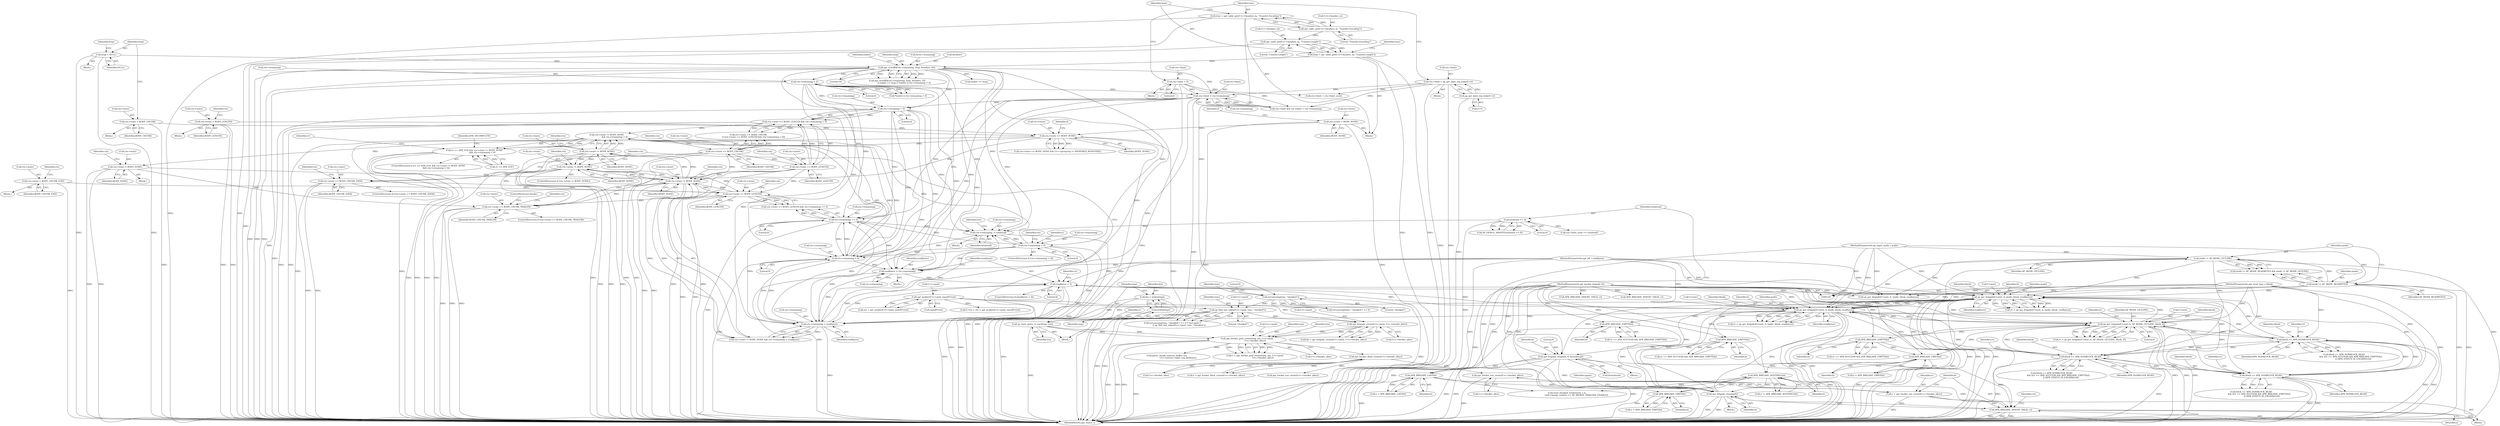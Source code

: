digraph "0_httpd_e427c41257957b57036d5a549b260b6185d1dd73@API" {
"1000736" [label="(Call,ctx->state != BODY_NONE\n                        && ctx->remaining > 0)"];
"1000737" [label="(Call,ctx->state != BODY_NONE)"];
"1000683" [label="(Call,ctx->state != BODY_NONE)"];
"1000817" [label="(Call,ctx->state == BODY_LENGTH)"];
"1000805" [label="(Call,ctx->state = BODY_CHUNK_END)"];
"1000799" [label="(Call,ctx->state == BODY_CHUNK_DATA)"];
"1000767" [label="(Call,ctx->state != BODY_NONE)"];
"1000384" [label="(Call,ctx->state == BODY_LENGTH)"];
"1000378" [label="(Call,ctx->state == BODY_CHUNK)"];
"1000344" [label="(Call,ctx->state == BODY_NONE)"];
"1000291" [label="(Call,ctx->state = BODY_LENGTH)"];
"1000262" [label="(Call,ctx->state = BODY_CHUNK)"];
"1000197" [label="(Call,ctx->state = BODY_NONE)"];
"1000660" [label="(Call,ctx->state == BODY_CHUNK_TRAILER)"];
"1000432" [label="(Call,ctx->state = BODY_NONE)"];
"1000383" [label="(Call,ctx->state == BODY_LENGTH && ctx->remaining > 0)"];
"1000389" [label="(Call,ctx->remaining > 0)"];
"1000332" [label="(Call,ctx->limit < ctx->remaining)"];
"1000220" [label="(Call,ctx->limit = 0)"];
"1000210" [label="(Call,ctx->limit = ap_get_limit_req_body(f->r))"];
"1000214" [label="(Call,ap_get_limit_req_body(f->r))"];
"1000314" [label="(Call,ctx->remaining < 0)"];
"1000298" [label="(Call,apr_strtoff(&ctx->remaining, lenp, &endstr, 10))"];
"1000284" [label="(Call,lenp = NULL)"];
"1000234" [label="(Call,lenp = apr_table_get(f->r->headers_in, \"Content-Length\"))"];
"1000236" [label="(Call,apr_table_get(f->r->headers_in, \"Content-Length\"))"];
"1000227" [label="(Call,apr_table_get(f->r->headers_in, \"Transfer-Encoding\"))"];
"1000779" [label="(Call,ctx->remaining > 0)"];
"1000773" [label="(Call,ctx->remaining -= totalread)"];
"1000763" [label="(Call,totalread >= 0)"];
"1000822" [label="(Call,ctx->remaining == 0)"];
"1000742" [label="(Call,ctx->remaining > 0)"];
"1000688" [label="(Call,ctx->remaining < readbytes)"];
"1000700" [label="(Call,readbytes > 0)"];
"1000694" [label="(Call,readbytes = ctx->remaining)"];
"1000131" [label="(MethodParameterIn,apr_off_t readbytes)"];
"1000706" [label="(Call,ap_get_brigade(f->next, b, mode, block, readbytes))"];
"1000870" [label="(Call,ap_get_brigade(f->next, b, mode, block, readbytes))"];
"1000560" [label="(Call,ap_get_brigade(f->next, b, AP_MODE_GETLINE, block, 0))"];
"1000541" [label="(Call,apr_brigade_cleanup(b))"];
"1000606" [label="(Call,APR_BRIGADE_SENTINEL(b))"];
"1000654" [label="(Call,APR_BRIGADE_FIRST(b))"];
"1000128" [label="(MethodParameterIn,apr_bucket_brigade *b)"];
"1000601" [label="(Call,APR_BRIGADE_FIRST(b))"];
"1000578" [label="(Call,APR_BRIGADE_EMPTY(b))"];
"1000757" [label="(Call,apr_brigade_length(b, 0, &totalread))"];
"1000724" [label="(Call,APR_BRIGADE_EMPTY(b))"];
"1000787" [label="(Call,APR_BRIGADE_LAST(b))"];
"1000836" [label="(Call,APR_BRIGADE_INSERT_TAIL(b, e))"];
"1000828" [label="(Call,e = apr_bucket_eos_create(f->c->bucket_alloc))"];
"1000830" [label="(Call,apr_bucket_eos_create(f->c->bucket_alloc))"];
"1000494" [label="(Call,apr_bucket_flush_create(f->c->bucket_alloc))"];
"1000476" [label="(Call,apr_bucket_pool_create(tmp, len, f->r->pool,\n                        f->c->bucket_alloc))"];
"1000471" [label="(Call,ap_xlate_proto_to_ascii(tmp, len))"];
"1000469" [label="(Call,strlen(tmp))"];
"1000467" [label="(Call,len = strlen(tmp))"];
"1000449" [label="(Call,apr_brigade_create(f->r->pool, f->c->bucket_alloc))"];
"1000253" [label="(Call,ap_find_last_token(f->r->pool, tenc, \"chunked\"))"];
"1000188" [label="(Call,apr_pcalloc(f->r->pool, sizeof(*ctx)))"];
"1000249" [label="(Call,strcasecmp(tenc, \"chunked\"))"];
"1000225" [label="(Call,tenc = apr_table_get(f->r->headers_in, \"Transfer-Encoding\"))"];
"1000888" [label="(Call,APR_BRIGADE_EMPTY(b))"];
"1000163" [label="(Call,mode != AP_MODE_GETLINE)"];
"1000160" [label="(Call,mode != AP_MODE_READBYTES)"];
"1000129" [label="(MethodParameterIn,ap_input_mode_t mode)"];
"1000880" [label="(Call,block == APR_NONBLOCK_READ)"];
"1000130" [label="(MethodParameterIn,apr_read_type_e block)"];
"1000570" [label="(Call,block == APR_NONBLOCK_READ)"];
"1000716" [label="(Call,block == APR_NONBLOCK_READ)"];
"1000732" [label="(Call,rv == APR_EOF && ctx->state != BODY_NONE\n                        && ctx->remaining > 0)"];
"1000572" [label="(Identifier,APR_NONBLOCK_READ)"];
"1000292" [label="(Call,ctx->state)"];
"1000182" [label="(Call,f->ctx = ctx = apr_pcalloc(f->r->pool, sizeof(*ctx)))"];
"1000242" [label="(Literal,\"Content-Length\")"];
"1000564" [label="(Identifier,b)"];
"1000385" [label="(Call,ctx->state)"];
"1000467" [label="(Call,len = strlen(tmp))"];
"1000711" [label="(Identifier,mode)"];
"1000717" [label="(Identifier,block)"];
"1000128" [label="(MethodParameterIn,apr_bucket_brigade *b)"];
"1000220" [label="(Call,ctx->limit = 0)"];
"1000315" [label="(Call,ctx->remaining)"];
"1000311" [label="(Call,*endstr || ctx->remaining < 0)"];
"1000741" [label="(Identifier,BODY_NONE)"];
"1000314" [label="(Call,ctx->remaining < 0)"];
"1000186" [label="(Call,ctx = apr_pcalloc(f->r->pool, sizeof(*ctx)))"];
"1000827" [label="(Block,)"];
"1000386" [label="(Identifier,ctx)"];
"1000877" [label="(Identifier,readbytes)"];
"1000301" [label="(Identifier,ctx)"];
"1000661" [label="(Call,ctx->state)"];
"1000652" [label="(Call,e = APR_BRIGADE_FIRST(b))"];
"1000696" [label="(Call,ctx->remaining)"];
"1000210" [label="(Call,ctx->limit = ap_get_limit_req_body(f->r))"];
"1000695" [label="(Identifier,readbytes)"];
"1000817" [label="(Call,ctx->state == BODY_LENGTH)"];
"1000688" [label="(Call,ctx->remaining < readbytes)"];
"1000219" [label="(Block,)"];
"1000468" [label="(Identifier,len)"];
"1000479" [label="(Call,f->r->pool)"];
"1000855" [label="(Call,ctx->limit < ctx->limit_used)"];
"1000494" [label="(Call,apr_bucket_flush_create(f->c->bucket_alloc))"];
"1000390" [label="(Call,ctx->remaining)"];
"1000664" [label="(Identifier,BODY_CHUNK_TRAILER)"];
"1000211" [label="(Call,ctx->limit)"];
"1000724" [label="(Call,APR_BRIGADE_EMPTY(b))"];
"1000732" [label="(Call,rv == APR_EOF && ctx->state != BODY_NONE\n                        && ctx->remaining > 0)"];
"1000344" [label="(Call,ctx->state == BODY_NONE)"];
"1000690" [label="(Identifier,ctx)"];
"1000541" [label="(Call,apr_brigade_cleanup(b))"];
"1000162" [label="(Identifier,AP_MODE_READBYTES)"];
"1000304" [label="(Call,&endstr)"];
"1000470" [label="(Identifier,tmp)"];
"1000228" [label="(Call,f->r->headers_in)"];
"1000780" [label="(Call,ctx->remaining)"];
"1000233" [label="(Literal,\"Transfer-Encoding\")"];
"1000822" [label="(Call,ctx->remaining == 0)"];
"1000578" [label="(Call,APR_BRIGADE_EMPTY(b))"];
"1000762" [label="(Call,AP_DEBUG_ASSERT(totalread >= 0))"];
"1000179" [label="(Block,)"];
"1000306" [label="(Literal,10)"];
"1000571" [label="(Identifier,block)"];
"1000818" [label="(Call,ctx->state)"];
"1000801" [label="(Identifier,ctx)"];
"1000447" [label="(Call,bb = apr_brigade_create(f->r->pool, f->c->bucket_alloc))"];
"1000821" [label="(Identifier,BODY_LENGTH)"];
"1000800" [label="(Call,ctx->state)"];
"1000209" [label="(Block,)"];
"1000431" [label="(Block,)"];
"1000234" [label="(Call,lenp = apr_table_get(f->r->headers_in, \"Content-Length\"))"];
"1000484" [label="(Call,f->c->bucket_alloc)"];
"1000328" [label="(Call,ctx->limit && ctx->limit < ctx->remaining)"];
"1000379" [label="(Call,ctx->state)"];
"1000352" [label="(Identifier,f)"];
"1000236" [label="(Call,apr_table_get(f->r->headers_in, \"Content-Length\"))"];
"1000227" [label="(Call,apr_table_get(f->r->headers_in, \"Transfer-Encoding\"))"];
"1000772" [label="(Block,)"];
"1000758" [label="(Identifier,b)"];
"1000683" [label="(Call,ctx->state != BODY_NONE)"];
"1000819" [label="(Identifier,ctx)"];
"1000766" [label="(ControlStructure,if (ctx->state != BODY_NONE))"];
"1000495" [label="(Call,f->c->bucket_alloc)"];
"1000247" [label="(Call,strcasecmp(tenc, \"chunked\") == 0 /* fast path */\n                    || ap_find_last_token(f->r->pool, tenc, \"chunked\"))"];
"1000738" [label="(Call,ctx->state)"];
"1000473" [label="(Identifier,len)"];
"1000799" [label="(Call,ctx->state == BODY_CHUNK_DATA)"];
"1000700" [label="(Call,readbytes > 0)"];
"1000297" [label="(Call,apr_strtoff(&ctx->remaining, lenp, &endstr, 10)\n                     || endstr == lenp || *endstr || ctx->remaining < 0)"];
"1000291" [label="(Call,ctx->state = BODY_LENGTH)"];
"1000252" [label="(Literal,0)"];
"1000215" [label="(Call,f->r)"];
"1000206" [label="(Identifier,f)"];
"1000760" [label="(Call,&totalread)"];
"1000248" [label="(Call,strcasecmp(tenc, \"chunked\") == 0)"];
"1000752" [label="(Identifier,rv)"];
"1000837" [label="(Identifier,b)"];
"1000443" [label="(Block,)"];
"1000189" [label="(Call,f->r->pool)"];
"1000251" [label="(Literal,\"chunked\")"];
"1000712" [label="(Identifier,block)"];
"1000432" [label="(Call,ctx->state = BODY_NONE)"];
"1000161" [label="(Identifier,mode)"];
"1000164" [label="(Identifier,mode)"];
"1000787" [label="(Call,APR_BRIGADE_LAST(b))"];
"1000816" [label="(Call,ctx->state == BODY_LENGTH && ctx->remaining == 0)"];
"1000309" [label="(Identifier,endstr)"];
"1000308" [label="(Call,endstr == lenp)"];
"1000160" [label="(Call,mode != AP_MODE_READBYTES)"];
"1000542" [label="(Identifier,b)"];
"1000876" [label="(Identifier,block)"];
"1000492" [label="(Call,e = apr_bucket_flush_create(f->c->bucket_alloc))"];
"1000477" [label="(Identifier,tmp)"];
"1000765" [label="(Literal,0)"];
"1000245" [label="(Block,)"];
"1000707" [label="(Call,f->next)"];
"1000544" [label="(Identifier,again)"];
"1000805" [label="(Call,ctx->state = BODY_CHUNK_END)"];
"1000433" [label="(Call,ctx->state)"];
"1000168" [label="(Call,ap_get_brigade(f->next, b, mode, block, readbytes))"];
"1000836" [label="(Call,APR_BRIGADE_INSERT_TAIL(b, e))"];
"1000725" [label="(Identifier,b)"];
"1000244" [label="(Identifier,tenc)"];
"1000383" [label="(Call,ctx->state == BODY_LENGTH && ctx->remaining > 0)"];
"1000702" [label="(Literal,0)"];
"1000263" [label="(Call,ctx->state)"];
"1000226" [label="(Identifier,tenc)"];
"1000786" [label="(Identifier,e)"];
"1000288" [label="(Identifier,lenp)"];
"1000343" [label="(Call,ctx->state == BODY_NONE && f->r->proxyreq != PROXYREQ_RESPONSE)"];
"1000365" [label="(Call,APR_BRIGADE_INSERT_TAIL(b, e))"];
"1000682" [label="(Call,ctx->state != BODY_NONE && ctx->remaining < readbytes)"];
"1000807" [label="(Identifier,ctx)"];
"1000260" [label="(Literal,\"chunked\")"];
"1000778" [label="(ControlStructure,if (ctx->remaining > 0))"];
"1000910" [label="(MethodReturn,apr_status_t)"];
"1000558" [label="(Call,rv = ap_get_brigade(f->next, b, AP_MODE_GETLINE, block, 0))"];
"1000830" [label="(Call,apr_bucket_eos_create(f->c->bucket_alloc))"];
"1000607" [label="(Identifier,b)"];
"1000703" [label="(Block,)"];
"1000889" [label="(Identifier,b)"];
"1000731" [label="(ControlStructure,if (rv == APR_EOF && ctx->state != BODY_NONE\n                        && ctx->remaining > 0))"];
"1000378" [label="(Call,ctx->state == BODY_CHUNK)"];
"1000318" [label="(Literal,0)"];
"1000785" [label="(Call,e = APR_BRIGADE_LAST(b))"];
"1000285" [label="(Identifier,lenp)"];
"1000849" [label="(Call,ctx->limit_used += totalread)"];
"1000436" [label="(Identifier,BODY_NONE)"];
"1000348" [label="(Identifier,BODY_NONE)"];
"1000779" [label="(Call,ctx->remaining > 0)"];
"1000870" [label="(Call,ap_get_brigade(f->next, b, mode, block, readbytes))"];
"1000250" [label="(Identifier,tenc)"];
"1000224" [label="(Literal,0)"];
"1000874" [label="(Identifier,b)"];
"1000783" [label="(Literal,0)"];
"1000771" [label="(Identifier,BODY_NONE)"];
"1000345" [label="(Call,ctx->state)"];
"1000737" [label="(Call,ctx->state != BODY_NONE)"];
"1000763" [label="(Call,totalread >= 0)"];
"1000710" [label="(Identifier,b)"];
"1000475" [label="(Identifier,e)"];
"1000749" [label="(Identifier,APR_INCOMPLETE)"];
"1000804" [label="(Block,)"];
"1000602" [label="(Identifier,b)"];
"1000767" [label="(Call,ctx->state != BODY_NONE)"];
"1000130" [label="(MethodParameterIn,apr_read_type_e block)"];
"1000540" [label="(Block,)"];
"1000781" [label="(Identifier,ctx)"];
"1000249" [label="(Call,strcasecmp(tenc, \"chunked\"))"];
"1000303" [label="(Identifier,lenp)"];
"1000604" [label="(Call,e != APR_BRIGADE_SENTINEL(b))"];
"1000880" [label="(Call,block == APR_NONBLOCK_READ)"];
"1000733" [label="(Call,rv == APR_EOF)"];
"1000742" [label="(Call,ctx->remaining > 0)"];
"1000574" [label="(Call,rv == APR_SUCCESS && APR_BRIGADE_EMPTY(b))"];
"1000474" [label="(Call,e = apr_bucket_pool_create(tmp, len, f->r->pool,\n                        f->c->bucket_alloc))"];
"1000875" [label="(Identifier,mode)"];
"1000829" [label="(Identifier,e)"];
"1000449" [label="(Call,apr_brigade_create(f->r->pool, f->c->bucket_alloc))"];
"1000722" [label="(Identifier,rv)"];
"1000289" [label="(Block,)"];
"1000777" [label="(Identifier,totalread)"];
"1000393" [label="(Literal,0)"];
"1000744" [label="(Identifier,ctx)"];
"1000299" [label="(Call,&ctx->remaining)"];
"1000888" [label="(Call,APR_BRIGADE_EMPTY(b))"];
"1000826" [label="(Literal,0)"];
"1000131" [label="(MethodParameterIn,apr_off_t readbytes)"];
"1000567" [label="(Literal,0)"];
"1000841" [label="(Identifier,ctx)"];
"1000560" [label="(Call,ap_get_brigade(f->next, b, AP_MODE_GETLINE, block, 0))"];
"1000706" [label="(Call,ap_get_brigade(f->next, b, mode, block, readbytes))"];
"1000699" [label="(ControlStructure,if (readbytes > 0))"];
"1000809" [label="(Identifier,BODY_CHUNK_END)"];
"1000655" [label="(Identifier,b)"];
"1000476" [label="(Call,apr_bucket_pool_create(tmp, len, f->r->pool,\n                        f->c->bucket_alloc))"];
"1000692" [label="(Identifier,readbytes)"];
"1000713" [label="(Identifier,readbytes)"];
"1000253" [label="(Call,ap_find_last_token(f->r->pool, tenc, \"chunked\"))"];
"1000757" [label="(Call,apr_brigade_length(b, 0, &totalread))"];
"1000689" [label="(Call,ctx->remaining)"];
"1000704" [label="(Call,rv = ap_get_brigade(f->next, b, mode, block, readbytes))"];
"1000715" [label="(Call,block == APR_NONBLOCK_READ\n                        && ((rv == APR_SUCCESS && APR_BRIGADE_EMPTY(b))\n                                || (APR_STATUS_IS_EAGAIN(rv))))"];
"1000684" [label="(Call,ctx->state)"];
"1000768" [label="(Call,ctx->state)"];
"1000705" [label="(Identifier,rv)"];
"1000838" [label="(Identifier,e)"];
"1000336" [label="(Call,ctx->remaining)"];
"1000774" [label="(Call,ctx->remaining)"];
"1000601" [label="(Call,APR_BRIGADE_FIRST(b))"];
"1000259" [label="(Identifier,tenc)"];
"1000262" [label="(Call,ctx->state = BODY_CHUNK)"];
"1000886" [label="(Identifier,rv)"];
"1000389" [label="(Call,ctx->remaining > 0)"];
"1000384" [label="(Call,ctx->state == BODY_LENGTH)"];
"1000579" [label="(Identifier,b)"];
"1000759" [label="(Literal,0)"];
"1000569" [label="(Call,block == APR_NONBLOCK_READ\n                    && ((rv == APR_SUCCESS && APR_BRIGADE_EMPTY(b))\n                            || (APR_STATUS_IS_EAGAIN(rv))))"];
"1000254" [label="(Call,f->r->pool)"];
"1000667" [label="(Call,read_chunked_trailers(ctx, f, b,\n                            conf->merge_trailers == AP_MERGE_TRAILERS_ENABLE))"];
"1000439" [label="(Identifier,ctx)"];
"1000197" [label="(Call,ctx->state = BODY_NONE)"];
"1000388" [label="(Identifier,BODY_LENGTH)"];
"1000188" [label="(Call,apr_pcalloc(f->r->pool, sizeof(*ctx)))"];
"1000382" [label="(Identifier,BODY_CHUNK)"];
"1000198" [label="(Call,ctx->state)"];
"1000881" [label="(Identifier,block)"];
"1000693" [label="(Block,)"];
"1000221" [label="(Call,ctx->limit)"];
"1000570" [label="(Call,block == APR_NONBLOCK_READ)"];
"1000798" [label="(ControlStructure,if (ctx->state == BODY_CHUNK_DATA))"];
"1000828" [label="(Call,e = apr_bucket_eos_create(f->c->bucket_alloc))"];
"1000718" [label="(Identifier,APR_NONBLOCK_READ)"];
"1000803" [label="(Identifier,BODY_CHUNK_DATA)"];
"1000576" [label="(Identifier,rv)"];
"1000194" [label="(Call,sizeof(*ctx))"];
"1000478" [label="(Identifier,len)"];
"1000332" [label="(Call,ctx->limit < ctx->remaining)"];
"1000868" [label="(Call,rv = ap_get_brigade(f->next, b, mode, block, readbytes))"];
"1000284" [label="(Call,lenp = NULL)"];
"1000225" [label="(Call,tenc = apr_table_get(f->r->headers_in, \"Transfer-Encoding\"))"];
"1000660" [label="(Call,ctx->state == BODY_CHUNK_TRAILER)"];
"1000775" [label="(Identifier,ctx)"];
"1000295" [label="(Identifier,BODY_LENGTH)"];
"1000694" [label="(Call,readbytes = ctx->remaining)"];
"1000701" [label="(Identifier,readbytes)"];
"1000565" [label="(Identifier,AP_MODE_GETLINE)"];
"1000165" [label="(Identifier,AP_MODE_GETLINE)"];
"1000286" [label="(Identifier,NULL)"];
"1000871" [label="(Call,f->next)"];
"1000471" [label="(Call,ap_xlate_proto_to_ascii(tmp, len))"];
"1000884" [label="(Call,rv == APR_SUCCESS && APR_BRIGADE_EMPTY(b))"];
"1000716" [label="(Call,block == APR_NONBLOCK_READ)"];
"1000824" [label="(Identifier,ctx)"];
"1000743" [label="(Call,ctx->remaining)"];
"1000214" [label="(Call,ap_get_limit_req_body(f->r))"];
"1000298" [label="(Call,apr_strtoff(&ctx->remaining, lenp, &endstr, 10))"];
"1000391" [label="(Identifier,ctx)"];
"1000561" [label="(Call,f->next)"];
"1000879" [label="(Call,block == APR_NONBLOCK_READ\n                    && ((rv == APR_SUCCESS && APR_BRIGADE_EMPTY(b))\n                            || (APR_STATUS_IS_EAGAIN(rv))))"];
"1000237" [label="(Call,f->r->headers_in)"];
"1000129" [label="(MethodParameterIn,ap_input_mode_t mode)"];
"1000266" [label="(Identifier,BODY_CHUNK)"];
"1000472" [label="(Identifier,tmp)"];
"1000632" [label="(Call,parse_chunk_size(ctx, buffer, len,\n                                 f->r->server->limit_req_fieldsize))"];
"1000159" [label="(Call,mode != AP_MODE_READBYTES && mode != AP_MODE_GETLINE)"];
"1000764" [label="(Identifier,totalread)"];
"1000377" [label="(Call,ctx->state == BODY_CHUNK\n                || (ctx->state == BODY_LENGTH && ctx->remaining > 0))"];
"1000659" [label="(ControlStructure,if (ctx->state == BODY_CHUNK_TRAILER))"];
"1000163" [label="(Call,mode != AP_MODE_GETLINE)"];
"1000235" [label="(Identifier,lenp)"];
"1000676" [label="(ControlStructure,break;)"];
"1000882" [label="(Identifier,APR_NONBLOCK_READ)"];
"1000831" [label="(Call,f->c->bucket_alloc)"];
"1000806" [label="(Call,ctx->state)"];
"1000528" [label="(Call,apr_bucket_eos_create(f->c->bucket_alloc))"];
"1000201" [label="(Identifier,BODY_NONE)"];
"1000823" [label="(Call,ctx->remaining)"];
"1000654" [label="(Call,APR_BRIGADE_FIRST(b))"];
"1000788" [label="(Identifier,b)"];
"1000746" [label="(Literal,0)"];
"1000450" [label="(Call,f->r->pool)"];
"1000261" [label="(Block,)"];
"1000812" [label="(Identifier,ctx)"];
"1000599" [label="(Call,e = APR_BRIGADE_FIRST(b))"];
"1000333" [label="(Call,ctx->limit)"];
"1000469" [label="(Call,strlen(tmp))"];
"1000736" [label="(Call,ctx->state != BODY_NONE\n                        && ctx->remaining > 0)"];
"1000566" [label="(Identifier,block)"];
"1000668" [label="(Identifier,ctx)"];
"1000455" [label="(Call,f->c->bucket_alloc)"];
"1000606" [label="(Call,APR_BRIGADE_SENTINEL(b))"];
"1000534" [label="(Call,APR_BRIGADE_INSERT_TAIL(b, e))"];
"1000773" [label="(Call,ctx->remaining -= totalread)"];
"1000687" [label="(Identifier,BODY_NONE)"];
"1000720" [label="(Call,rv == APR_SUCCESS && APR_BRIGADE_EMPTY(b))"];
"1000736" -> "1000732"  [label="AST: "];
"1000736" -> "1000737"  [label="CFG: "];
"1000736" -> "1000742"  [label="CFG: "];
"1000737" -> "1000736"  [label="AST: "];
"1000742" -> "1000736"  [label="AST: "];
"1000732" -> "1000736"  [label="CFG: "];
"1000736" -> "1000910"  [label="DDG: "];
"1000736" -> "1000910"  [label="DDG: "];
"1000736" -> "1000732"  [label="DDG: "];
"1000736" -> "1000732"  [label="DDG: "];
"1000737" -> "1000736"  [label="DDG: "];
"1000737" -> "1000736"  [label="DDG: "];
"1000383" -> "1000736"  [label="DDG: "];
"1000779" -> "1000736"  [label="DDG: "];
"1000742" -> "1000736"  [label="DDG: "];
"1000742" -> "1000736"  [label="DDG: "];
"1000737" -> "1000741"  [label="CFG: "];
"1000738" -> "1000737"  [label="AST: "];
"1000741" -> "1000737"  [label="AST: "];
"1000744" -> "1000737"  [label="CFG: "];
"1000737" -> "1000910"  [label="DDG: "];
"1000737" -> "1000910"  [label="DDG: "];
"1000683" -> "1000737"  [label="DDG: "];
"1000683" -> "1000737"  [label="DDG: "];
"1000737" -> "1000767"  [label="DDG: "];
"1000737" -> "1000767"  [label="DDG: "];
"1000683" -> "1000682"  [label="AST: "];
"1000683" -> "1000687"  [label="CFG: "];
"1000684" -> "1000683"  [label="AST: "];
"1000687" -> "1000683"  [label="AST: "];
"1000690" -> "1000683"  [label="CFG: "];
"1000682" -> "1000683"  [label="CFG: "];
"1000683" -> "1000910"  [label="DDG: "];
"1000683" -> "1000910"  [label="DDG: "];
"1000683" -> "1000682"  [label="DDG: "];
"1000683" -> "1000682"  [label="DDG: "];
"1000817" -> "1000683"  [label="DDG: "];
"1000660" -> "1000683"  [label="DDG: "];
"1000378" -> "1000683"  [label="DDG: "];
"1000432" -> "1000683"  [label="DDG: "];
"1000384" -> "1000683"  [label="DDG: "];
"1000344" -> "1000683"  [label="DDG: "];
"1000767" -> "1000683"  [label="DDG: "];
"1000683" -> "1000767"  [label="DDG: "];
"1000683" -> "1000767"  [label="DDG: "];
"1000683" -> "1000817"  [label="DDG: "];
"1000817" -> "1000816"  [label="AST: "];
"1000817" -> "1000821"  [label="CFG: "];
"1000818" -> "1000817"  [label="AST: "];
"1000821" -> "1000817"  [label="AST: "];
"1000824" -> "1000817"  [label="CFG: "];
"1000816" -> "1000817"  [label="CFG: "];
"1000817" -> "1000910"  [label="DDG: "];
"1000817" -> "1000910"  [label="DDG: "];
"1000817" -> "1000660"  [label="DDG: "];
"1000817" -> "1000816"  [label="DDG: "];
"1000817" -> "1000816"  [label="DDG: "];
"1000805" -> "1000817"  [label="DDG: "];
"1000799" -> "1000817"  [label="DDG: "];
"1000767" -> "1000817"  [label="DDG: "];
"1000384" -> "1000817"  [label="DDG: "];
"1000805" -> "1000804"  [label="AST: "];
"1000805" -> "1000809"  [label="CFG: "];
"1000806" -> "1000805"  [label="AST: "];
"1000809" -> "1000805"  [label="AST: "];
"1000812" -> "1000805"  [label="CFG: "];
"1000805" -> "1000910"  [label="DDG: "];
"1000799" -> "1000798"  [label="AST: "];
"1000799" -> "1000803"  [label="CFG: "];
"1000800" -> "1000799"  [label="AST: "];
"1000803" -> "1000799"  [label="AST: "];
"1000807" -> "1000799"  [label="CFG: "];
"1000819" -> "1000799"  [label="CFG: "];
"1000799" -> "1000910"  [label="DDG: "];
"1000799" -> "1000910"  [label="DDG: "];
"1000767" -> "1000799"  [label="DDG: "];
"1000767" -> "1000766"  [label="AST: "];
"1000767" -> "1000771"  [label="CFG: "];
"1000768" -> "1000767"  [label="AST: "];
"1000771" -> "1000767"  [label="AST: "];
"1000775" -> "1000767"  [label="CFG: "];
"1000819" -> "1000767"  [label="CFG: "];
"1000767" -> "1000910"  [label="DDG: "];
"1000767" -> "1000910"  [label="DDG: "];
"1000767" -> "1000910"  [label="DDG: "];
"1000384" -> "1000383"  [label="AST: "];
"1000384" -> "1000388"  [label="CFG: "];
"1000385" -> "1000384"  [label="AST: "];
"1000388" -> "1000384"  [label="AST: "];
"1000391" -> "1000384"  [label="CFG: "];
"1000383" -> "1000384"  [label="CFG: "];
"1000384" -> "1000910"  [label="DDG: "];
"1000384" -> "1000910"  [label="DDG: "];
"1000384" -> "1000383"  [label="DDG: "];
"1000384" -> "1000383"  [label="DDG: "];
"1000378" -> "1000384"  [label="DDG: "];
"1000384" -> "1000660"  [label="DDG: "];
"1000378" -> "1000377"  [label="AST: "];
"1000378" -> "1000382"  [label="CFG: "];
"1000379" -> "1000378"  [label="AST: "];
"1000382" -> "1000378"  [label="AST: "];
"1000386" -> "1000378"  [label="CFG: "];
"1000377" -> "1000378"  [label="CFG: "];
"1000378" -> "1000910"  [label="DDG: "];
"1000378" -> "1000910"  [label="DDG: "];
"1000378" -> "1000377"  [label="DDG: "];
"1000378" -> "1000377"  [label="DDG: "];
"1000344" -> "1000378"  [label="DDG: "];
"1000378" -> "1000660"  [label="DDG: "];
"1000344" -> "1000343"  [label="AST: "];
"1000344" -> "1000348"  [label="CFG: "];
"1000345" -> "1000344"  [label="AST: "];
"1000348" -> "1000344"  [label="AST: "];
"1000352" -> "1000344"  [label="CFG: "];
"1000343" -> "1000344"  [label="CFG: "];
"1000344" -> "1000910"  [label="DDG: "];
"1000344" -> "1000910"  [label="DDG: "];
"1000344" -> "1000343"  [label="DDG: "];
"1000344" -> "1000343"  [label="DDG: "];
"1000291" -> "1000344"  [label="DDG: "];
"1000262" -> "1000344"  [label="DDG: "];
"1000197" -> "1000344"  [label="DDG: "];
"1000344" -> "1000432"  [label="DDG: "];
"1000291" -> "1000289"  [label="AST: "];
"1000291" -> "1000295"  [label="CFG: "];
"1000292" -> "1000291"  [label="AST: "];
"1000295" -> "1000291"  [label="AST: "];
"1000301" -> "1000291"  [label="CFG: "];
"1000291" -> "1000910"  [label="DDG: "];
"1000291" -> "1000910"  [label="DDG: "];
"1000262" -> "1000261"  [label="AST: "];
"1000262" -> "1000266"  [label="CFG: "];
"1000263" -> "1000262"  [label="AST: "];
"1000266" -> "1000262"  [label="AST: "];
"1000285" -> "1000262"  [label="CFG: "];
"1000262" -> "1000910"  [label="DDG: "];
"1000197" -> "1000179"  [label="AST: "];
"1000197" -> "1000201"  [label="CFG: "];
"1000198" -> "1000197"  [label="AST: "];
"1000201" -> "1000197"  [label="AST: "];
"1000206" -> "1000197"  [label="CFG: "];
"1000197" -> "1000910"  [label="DDG: "];
"1000197" -> "1000910"  [label="DDG: "];
"1000660" -> "1000659"  [label="AST: "];
"1000660" -> "1000664"  [label="CFG: "];
"1000661" -> "1000660"  [label="AST: "];
"1000664" -> "1000660"  [label="AST: "];
"1000668" -> "1000660"  [label="CFG: "];
"1000676" -> "1000660"  [label="CFG: "];
"1000660" -> "1000910"  [label="DDG: "];
"1000660" -> "1000910"  [label="DDG: "];
"1000660" -> "1000910"  [label="DDG: "];
"1000432" -> "1000660"  [label="DDG: "];
"1000432" -> "1000431"  [label="AST: "];
"1000432" -> "1000436"  [label="CFG: "];
"1000433" -> "1000432"  [label="AST: "];
"1000436" -> "1000432"  [label="AST: "];
"1000439" -> "1000432"  [label="CFG: "];
"1000432" -> "1000910"  [label="DDG: "];
"1000432" -> "1000910"  [label="DDG: "];
"1000383" -> "1000377"  [label="AST: "];
"1000383" -> "1000389"  [label="CFG: "];
"1000389" -> "1000383"  [label="AST: "];
"1000377" -> "1000383"  [label="CFG: "];
"1000383" -> "1000910"  [label="DDG: "];
"1000383" -> "1000910"  [label="DDG: "];
"1000383" -> "1000377"  [label="DDG: "];
"1000383" -> "1000377"  [label="DDG: "];
"1000389" -> "1000383"  [label="DDG: "];
"1000389" -> "1000383"  [label="DDG: "];
"1000389" -> "1000393"  [label="CFG: "];
"1000390" -> "1000389"  [label="AST: "];
"1000393" -> "1000389"  [label="AST: "];
"1000389" -> "1000910"  [label="DDG: "];
"1000332" -> "1000389"  [label="DDG: "];
"1000314" -> "1000389"  [label="DDG: "];
"1000298" -> "1000389"  [label="DDG: "];
"1000389" -> "1000688"  [label="DDG: "];
"1000389" -> "1000694"  [label="DDG: "];
"1000389" -> "1000742"  [label="DDG: "];
"1000389" -> "1000773"  [label="DDG: "];
"1000389" -> "1000822"  [label="DDG: "];
"1000332" -> "1000328"  [label="AST: "];
"1000332" -> "1000336"  [label="CFG: "];
"1000333" -> "1000332"  [label="AST: "];
"1000336" -> "1000332"  [label="AST: "];
"1000328" -> "1000332"  [label="CFG: "];
"1000332" -> "1000910"  [label="DDG: "];
"1000332" -> "1000328"  [label="DDG: "];
"1000332" -> "1000328"  [label="DDG: "];
"1000220" -> "1000332"  [label="DDG: "];
"1000210" -> "1000332"  [label="DDG: "];
"1000314" -> "1000332"  [label="DDG: "];
"1000298" -> "1000332"  [label="DDG: "];
"1000332" -> "1000688"  [label="DDG: "];
"1000332" -> "1000694"  [label="DDG: "];
"1000332" -> "1000742"  [label="DDG: "];
"1000332" -> "1000773"  [label="DDG: "];
"1000332" -> "1000822"  [label="DDG: "];
"1000220" -> "1000219"  [label="AST: "];
"1000220" -> "1000224"  [label="CFG: "];
"1000221" -> "1000220"  [label="AST: "];
"1000224" -> "1000220"  [label="AST: "];
"1000226" -> "1000220"  [label="CFG: "];
"1000220" -> "1000910"  [label="DDG: "];
"1000220" -> "1000328"  [label="DDG: "];
"1000220" -> "1000855"  [label="DDG: "];
"1000210" -> "1000209"  [label="AST: "];
"1000210" -> "1000214"  [label="CFG: "];
"1000211" -> "1000210"  [label="AST: "];
"1000214" -> "1000210"  [label="AST: "];
"1000226" -> "1000210"  [label="CFG: "];
"1000210" -> "1000910"  [label="DDG: "];
"1000210" -> "1000910"  [label="DDG: "];
"1000214" -> "1000210"  [label="DDG: "];
"1000210" -> "1000328"  [label="DDG: "];
"1000210" -> "1000855"  [label="DDG: "];
"1000214" -> "1000215"  [label="CFG: "];
"1000215" -> "1000214"  [label="AST: "];
"1000214" -> "1000910"  [label="DDG: "];
"1000314" -> "1000311"  [label="AST: "];
"1000314" -> "1000318"  [label="CFG: "];
"1000315" -> "1000314"  [label="AST: "];
"1000318" -> "1000314"  [label="AST: "];
"1000311" -> "1000314"  [label="CFG: "];
"1000314" -> "1000910"  [label="DDG: "];
"1000314" -> "1000311"  [label="DDG: "];
"1000314" -> "1000311"  [label="DDG: "];
"1000298" -> "1000314"  [label="DDG: "];
"1000314" -> "1000688"  [label="DDG: "];
"1000314" -> "1000694"  [label="DDG: "];
"1000314" -> "1000742"  [label="DDG: "];
"1000314" -> "1000773"  [label="DDG: "];
"1000314" -> "1000822"  [label="DDG: "];
"1000298" -> "1000297"  [label="AST: "];
"1000298" -> "1000306"  [label="CFG: "];
"1000299" -> "1000298"  [label="AST: "];
"1000303" -> "1000298"  [label="AST: "];
"1000304" -> "1000298"  [label="AST: "];
"1000306" -> "1000298"  [label="AST: "];
"1000309" -> "1000298"  [label="CFG: "];
"1000297" -> "1000298"  [label="CFG: "];
"1000298" -> "1000910"  [label="DDG: "];
"1000298" -> "1000910"  [label="DDG: "];
"1000298" -> "1000910"  [label="DDG: "];
"1000298" -> "1000297"  [label="DDG: "];
"1000298" -> "1000297"  [label="DDG: "];
"1000298" -> "1000297"  [label="DDG: "];
"1000298" -> "1000297"  [label="DDG: "];
"1000284" -> "1000298"  [label="DDG: "];
"1000234" -> "1000298"  [label="DDG: "];
"1000298" -> "1000308"  [label="DDG: "];
"1000298" -> "1000688"  [label="DDG: "];
"1000298" -> "1000694"  [label="DDG: "];
"1000298" -> "1000742"  [label="DDG: "];
"1000298" -> "1000773"  [label="DDG: "];
"1000298" -> "1000779"  [label="DDG: "];
"1000298" -> "1000822"  [label="DDG: "];
"1000284" -> "1000245"  [label="AST: "];
"1000284" -> "1000286"  [label="CFG: "];
"1000285" -> "1000284"  [label="AST: "];
"1000286" -> "1000284"  [label="AST: "];
"1000288" -> "1000284"  [label="CFG: "];
"1000284" -> "1000910"  [label="DDG: "];
"1000284" -> "1000910"  [label="DDG: "];
"1000234" -> "1000179"  [label="AST: "];
"1000234" -> "1000236"  [label="CFG: "];
"1000235" -> "1000234"  [label="AST: "];
"1000236" -> "1000234"  [label="AST: "];
"1000244" -> "1000234"  [label="CFG: "];
"1000234" -> "1000910"  [label="DDG: "];
"1000234" -> "1000910"  [label="DDG: "];
"1000236" -> "1000234"  [label="DDG: "];
"1000236" -> "1000234"  [label="DDG: "];
"1000236" -> "1000242"  [label="CFG: "];
"1000237" -> "1000236"  [label="AST: "];
"1000242" -> "1000236"  [label="AST: "];
"1000236" -> "1000910"  [label="DDG: "];
"1000227" -> "1000236"  [label="DDG: "];
"1000227" -> "1000225"  [label="AST: "];
"1000227" -> "1000233"  [label="CFG: "];
"1000228" -> "1000227"  [label="AST: "];
"1000233" -> "1000227"  [label="AST: "];
"1000225" -> "1000227"  [label="CFG: "];
"1000227" -> "1000225"  [label="DDG: "];
"1000227" -> "1000225"  [label="DDG: "];
"1000779" -> "1000778"  [label="AST: "];
"1000779" -> "1000783"  [label="CFG: "];
"1000780" -> "1000779"  [label="AST: "];
"1000783" -> "1000779"  [label="AST: "];
"1000786" -> "1000779"  [label="CFG: "];
"1000801" -> "1000779"  [label="CFG: "];
"1000779" -> "1000910"  [label="DDG: "];
"1000779" -> "1000910"  [label="DDG: "];
"1000779" -> "1000688"  [label="DDG: "];
"1000779" -> "1000694"  [label="DDG: "];
"1000779" -> "1000742"  [label="DDG: "];
"1000779" -> "1000773"  [label="DDG: "];
"1000773" -> "1000779"  [label="DDG: "];
"1000779" -> "1000822"  [label="DDG: "];
"1000773" -> "1000772"  [label="AST: "];
"1000773" -> "1000777"  [label="CFG: "];
"1000774" -> "1000773"  [label="AST: "];
"1000777" -> "1000773"  [label="AST: "];
"1000781" -> "1000773"  [label="CFG: "];
"1000773" -> "1000910"  [label="DDG: "];
"1000763" -> "1000773"  [label="DDG: "];
"1000822" -> "1000773"  [label="DDG: "];
"1000742" -> "1000773"  [label="DDG: "];
"1000688" -> "1000773"  [label="DDG: "];
"1000763" -> "1000762"  [label="AST: "];
"1000763" -> "1000765"  [label="CFG: "];
"1000764" -> "1000763"  [label="AST: "];
"1000765" -> "1000763"  [label="AST: "];
"1000762" -> "1000763"  [label="CFG: "];
"1000763" -> "1000910"  [label="DDG: "];
"1000763" -> "1000762"  [label="DDG: "];
"1000763" -> "1000762"  [label="DDG: "];
"1000763" -> "1000849"  [label="DDG: "];
"1000822" -> "1000816"  [label="AST: "];
"1000822" -> "1000826"  [label="CFG: "];
"1000823" -> "1000822"  [label="AST: "];
"1000826" -> "1000822"  [label="AST: "];
"1000816" -> "1000822"  [label="CFG: "];
"1000822" -> "1000910"  [label="DDG: "];
"1000822" -> "1000688"  [label="DDG: "];
"1000822" -> "1000694"  [label="DDG: "];
"1000822" -> "1000742"  [label="DDG: "];
"1000822" -> "1000816"  [label="DDG: "];
"1000822" -> "1000816"  [label="DDG: "];
"1000742" -> "1000822"  [label="DDG: "];
"1000688" -> "1000822"  [label="DDG: "];
"1000742" -> "1000746"  [label="CFG: "];
"1000743" -> "1000742"  [label="AST: "];
"1000746" -> "1000742"  [label="AST: "];
"1000742" -> "1000910"  [label="DDG: "];
"1000742" -> "1000688"  [label="DDG: "];
"1000742" -> "1000694"  [label="DDG: "];
"1000688" -> "1000742"  [label="DDG: "];
"1000688" -> "1000682"  [label="AST: "];
"1000688" -> "1000692"  [label="CFG: "];
"1000689" -> "1000688"  [label="AST: "];
"1000692" -> "1000688"  [label="AST: "];
"1000682" -> "1000688"  [label="CFG: "];
"1000688" -> "1000910"  [label="DDG: "];
"1000688" -> "1000682"  [label="DDG: "];
"1000688" -> "1000682"  [label="DDG: "];
"1000700" -> "1000688"  [label="DDG: "];
"1000706" -> "1000688"  [label="DDG: "];
"1000870" -> "1000688"  [label="DDG: "];
"1000131" -> "1000688"  [label="DDG: "];
"1000688" -> "1000694"  [label="DDG: "];
"1000688" -> "1000700"  [label="DDG: "];
"1000700" -> "1000699"  [label="AST: "];
"1000700" -> "1000702"  [label="CFG: "];
"1000701" -> "1000700"  [label="AST: "];
"1000702" -> "1000700"  [label="AST: "];
"1000705" -> "1000700"  [label="CFG: "];
"1000819" -> "1000700"  [label="CFG: "];
"1000700" -> "1000910"  [label="DDG: "];
"1000700" -> "1000910"  [label="DDG: "];
"1000694" -> "1000700"  [label="DDG: "];
"1000706" -> "1000700"  [label="DDG: "];
"1000870" -> "1000700"  [label="DDG: "];
"1000131" -> "1000700"  [label="DDG: "];
"1000700" -> "1000706"  [label="DDG: "];
"1000700" -> "1000870"  [label="DDG: "];
"1000694" -> "1000693"  [label="AST: "];
"1000694" -> "1000696"  [label="CFG: "];
"1000695" -> "1000694"  [label="AST: "];
"1000696" -> "1000694"  [label="AST: "];
"1000701" -> "1000694"  [label="CFG: "];
"1000694" -> "1000910"  [label="DDG: "];
"1000131" -> "1000694"  [label="DDG: "];
"1000131" -> "1000126"  [label="AST: "];
"1000131" -> "1000910"  [label="DDG: "];
"1000131" -> "1000168"  [label="DDG: "];
"1000131" -> "1000706"  [label="DDG: "];
"1000131" -> "1000870"  [label="DDG: "];
"1000706" -> "1000704"  [label="AST: "];
"1000706" -> "1000713"  [label="CFG: "];
"1000707" -> "1000706"  [label="AST: "];
"1000710" -> "1000706"  [label="AST: "];
"1000711" -> "1000706"  [label="AST: "];
"1000712" -> "1000706"  [label="AST: "];
"1000713" -> "1000706"  [label="AST: "];
"1000704" -> "1000706"  [label="CFG: "];
"1000706" -> "1000910"  [label="DDG: "];
"1000706" -> "1000910"  [label="DDG: "];
"1000706" -> "1000910"  [label="DDG: "];
"1000706" -> "1000910"  [label="DDG: "];
"1000706" -> "1000560"  [label="DDG: "];
"1000706" -> "1000704"  [label="DDG: "];
"1000706" -> "1000704"  [label="DDG: "];
"1000706" -> "1000704"  [label="DDG: "];
"1000706" -> "1000704"  [label="DDG: "];
"1000706" -> "1000704"  [label="DDG: "];
"1000870" -> "1000706"  [label="DDG: "];
"1000870" -> "1000706"  [label="DDG: "];
"1000560" -> "1000706"  [label="DDG: "];
"1000541" -> "1000706"  [label="DDG: "];
"1000128" -> "1000706"  [label="DDG: "];
"1000163" -> "1000706"  [label="DDG: "];
"1000160" -> "1000706"  [label="DDG: "];
"1000129" -> "1000706"  [label="DDG: "];
"1000880" -> "1000706"  [label="DDG: "];
"1000570" -> "1000706"  [label="DDG: "];
"1000716" -> "1000706"  [label="DDG: "];
"1000130" -> "1000706"  [label="DDG: "];
"1000706" -> "1000716"  [label="DDG: "];
"1000706" -> "1000724"  [label="DDG: "];
"1000706" -> "1000757"  [label="DDG: "];
"1000706" -> "1000870"  [label="DDG: "];
"1000706" -> "1000870"  [label="DDG: "];
"1000706" -> "1000870"  [label="DDG: "];
"1000870" -> "1000868"  [label="AST: "];
"1000870" -> "1000877"  [label="CFG: "];
"1000871" -> "1000870"  [label="AST: "];
"1000874" -> "1000870"  [label="AST: "];
"1000875" -> "1000870"  [label="AST: "];
"1000876" -> "1000870"  [label="AST: "];
"1000877" -> "1000870"  [label="AST: "];
"1000868" -> "1000870"  [label="CFG: "];
"1000870" -> "1000910"  [label="DDG: "];
"1000870" -> "1000910"  [label="DDG: "];
"1000870" -> "1000910"  [label="DDG: "];
"1000870" -> "1000910"  [label="DDG: "];
"1000870" -> "1000541"  [label="DDG: "];
"1000870" -> "1000560"  [label="DDG: "];
"1000870" -> "1000868"  [label="DDG: "];
"1000870" -> "1000868"  [label="DDG: "];
"1000870" -> "1000868"  [label="DDG: "];
"1000870" -> "1000868"  [label="DDG: "];
"1000870" -> "1000868"  [label="DDG: "];
"1000560" -> "1000870"  [label="DDG: "];
"1000541" -> "1000870"  [label="DDG: "];
"1000128" -> "1000870"  [label="DDG: "];
"1000163" -> "1000870"  [label="DDG: "];
"1000160" -> "1000870"  [label="DDG: "];
"1000129" -> "1000870"  [label="DDG: "];
"1000880" -> "1000870"  [label="DDG: "];
"1000570" -> "1000870"  [label="DDG: "];
"1000716" -> "1000870"  [label="DDG: "];
"1000130" -> "1000870"  [label="DDG: "];
"1000870" -> "1000880"  [label="DDG: "];
"1000870" -> "1000888"  [label="DDG: "];
"1000560" -> "1000558"  [label="AST: "];
"1000560" -> "1000567"  [label="CFG: "];
"1000561" -> "1000560"  [label="AST: "];
"1000564" -> "1000560"  [label="AST: "];
"1000565" -> "1000560"  [label="AST: "];
"1000566" -> "1000560"  [label="AST: "];
"1000567" -> "1000560"  [label="AST: "];
"1000558" -> "1000560"  [label="CFG: "];
"1000560" -> "1000910"  [label="DDG: "];
"1000560" -> "1000910"  [label="DDG: "];
"1000560" -> "1000910"  [label="DDG: "];
"1000560" -> "1000558"  [label="DDG: "];
"1000560" -> "1000558"  [label="DDG: "];
"1000560" -> "1000558"  [label="DDG: "];
"1000560" -> "1000558"  [label="DDG: "];
"1000560" -> "1000558"  [label="DDG: "];
"1000541" -> "1000560"  [label="DDG: "];
"1000128" -> "1000560"  [label="DDG: "];
"1000163" -> "1000560"  [label="DDG: "];
"1000880" -> "1000560"  [label="DDG: "];
"1000570" -> "1000560"  [label="DDG: "];
"1000716" -> "1000560"  [label="DDG: "];
"1000130" -> "1000560"  [label="DDG: "];
"1000560" -> "1000570"  [label="DDG: "];
"1000560" -> "1000578"  [label="DDG: "];
"1000560" -> "1000601"  [label="DDG: "];
"1000541" -> "1000540"  [label="AST: "];
"1000541" -> "1000542"  [label="CFG: "];
"1000542" -> "1000541"  [label="AST: "];
"1000544" -> "1000541"  [label="CFG: "];
"1000541" -> "1000910"  [label="DDG: "];
"1000541" -> "1000910"  [label="DDG: "];
"1000606" -> "1000541"  [label="DDG: "];
"1000757" -> "1000541"  [label="DDG: "];
"1000787" -> "1000541"  [label="DDG: "];
"1000836" -> "1000541"  [label="DDG: "];
"1000888" -> "1000541"  [label="DDG: "];
"1000128" -> "1000541"  [label="DDG: "];
"1000541" -> "1000836"  [label="DDG: "];
"1000606" -> "1000604"  [label="AST: "];
"1000606" -> "1000607"  [label="CFG: "];
"1000607" -> "1000606"  [label="AST: "];
"1000604" -> "1000606"  [label="CFG: "];
"1000606" -> "1000910"  [label="DDG: "];
"1000606" -> "1000604"  [label="DDG: "];
"1000654" -> "1000606"  [label="DDG: "];
"1000601" -> "1000606"  [label="DDG: "];
"1000128" -> "1000606"  [label="DDG: "];
"1000606" -> "1000654"  [label="DDG: "];
"1000606" -> "1000667"  [label="DDG: "];
"1000654" -> "1000652"  [label="AST: "];
"1000654" -> "1000655"  [label="CFG: "];
"1000655" -> "1000654"  [label="AST: "];
"1000652" -> "1000654"  [label="CFG: "];
"1000654" -> "1000652"  [label="DDG: "];
"1000128" -> "1000654"  [label="DDG: "];
"1000128" -> "1000126"  [label="AST: "];
"1000128" -> "1000910"  [label="DDG: "];
"1000128" -> "1000168"  [label="DDG: "];
"1000128" -> "1000365"  [label="DDG: "];
"1000128" -> "1000534"  [label="DDG: "];
"1000128" -> "1000578"  [label="DDG: "];
"1000128" -> "1000601"  [label="DDG: "];
"1000128" -> "1000667"  [label="DDG: "];
"1000128" -> "1000724"  [label="DDG: "];
"1000128" -> "1000757"  [label="DDG: "];
"1000128" -> "1000787"  [label="DDG: "];
"1000128" -> "1000836"  [label="DDG: "];
"1000128" -> "1000888"  [label="DDG: "];
"1000601" -> "1000599"  [label="AST: "];
"1000601" -> "1000602"  [label="CFG: "];
"1000602" -> "1000601"  [label="AST: "];
"1000599" -> "1000601"  [label="CFG: "];
"1000601" -> "1000599"  [label="DDG: "];
"1000578" -> "1000601"  [label="DDG: "];
"1000578" -> "1000574"  [label="AST: "];
"1000578" -> "1000579"  [label="CFG: "];
"1000579" -> "1000578"  [label="AST: "];
"1000574" -> "1000578"  [label="CFG: "];
"1000578" -> "1000910"  [label="DDG: "];
"1000578" -> "1000574"  [label="DDG: "];
"1000757" -> "1000703"  [label="AST: "];
"1000757" -> "1000760"  [label="CFG: "];
"1000758" -> "1000757"  [label="AST: "];
"1000759" -> "1000757"  [label="AST: "];
"1000760" -> "1000757"  [label="AST: "];
"1000764" -> "1000757"  [label="CFG: "];
"1000757" -> "1000910"  [label="DDG: "];
"1000757" -> "1000910"  [label="DDG: "];
"1000757" -> "1000910"  [label="DDG: "];
"1000724" -> "1000757"  [label="DDG: "];
"1000757" -> "1000787"  [label="DDG: "];
"1000757" -> "1000836"  [label="DDG: "];
"1000724" -> "1000720"  [label="AST: "];
"1000724" -> "1000725"  [label="CFG: "];
"1000725" -> "1000724"  [label="AST: "];
"1000720" -> "1000724"  [label="CFG: "];
"1000724" -> "1000910"  [label="DDG: "];
"1000724" -> "1000720"  [label="DDG: "];
"1000787" -> "1000785"  [label="AST: "];
"1000787" -> "1000788"  [label="CFG: "];
"1000788" -> "1000787"  [label="AST: "];
"1000785" -> "1000787"  [label="CFG: "];
"1000787" -> "1000910"  [label="DDG: "];
"1000787" -> "1000785"  [label="DDG: "];
"1000787" -> "1000836"  [label="DDG: "];
"1000836" -> "1000827"  [label="AST: "];
"1000836" -> "1000838"  [label="CFG: "];
"1000837" -> "1000836"  [label="AST: "];
"1000838" -> "1000836"  [label="AST: "];
"1000841" -> "1000836"  [label="CFG: "];
"1000836" -> "1000910"  [label="DDG: "];
"1000836" -> "1000910"  [label="DDG: "];
"1000836" -> "1000910"  [label="DDG: "];
"1000828" -> "1000836"  [label="DDG: "];
"1000828" -> "1000827"  [label="AST: "];
"1000828" -> "1000830"  [label="CFG: "];
"1000829" -> "1000828"  [label="AST: "];
"1000830" -> "1000828"  [label="AST: "];
"1000837" -> "1000828"  [label="CFG: "];
"1000828" -> "1000910"  [label="DDG: "];
"1000830" -> "1000828"  [label="DDG: "];
"1000830" -> "1000831"  [label="CFG: "];
"1000831" -> "1000830"  [label="AST: "];
"1000830" -> "1000910"  [label="DDG: "];
"1000494" -> "1000830"  [label="DDG: "];
"1000494" -> "1000492"  [label="AST: "];
"1000494" -> "1000495"  [label="CFG: "];
"1000495" -> "1000494"  [label="AST: "];
"1000492" -> "1000494"  [label="CFG: "];
"1000494" -> "1000910"  [label="DDG: "];
"1000494" -> "1000492"  [label="DDG: "];
"1000476" -> "1000494"  [label="DDG: "];
"1000494" -> "1000528"  [label="DDG: "];
"1000476" -> "1000474"  [label="AST: "];
"1000476" -> "1000484"  [label="CFG: "];
"1000477" -> "1000476"  [label="AST: "];
"1000478" -> "1000476"  [label="AST: "];
"1000479" -> "1000476"  [label="AST: "];
"1000484" -> "1000476"  [label="AST: "];
"1000474" -> "1000476"  [label="CFG: "];
"1000476" -> "1000910"  [label="DDG: "];
"1000476" -> "1000910"  [label="DDG: "];
"1000476" -> "1000910"  [label="DDG: "];
"1000476" -> "1000474"  [label="DDG: "];
"1000476" -> "1000474"  [label="DDG: "];
"1000476" -> "1000474"  [label="DDG: "];
"1000476" -> "1000474"  [label="DDG: "];
"1000471" -> "1000476"  [label="DDG: "];
"1000471" -> "1000476"  [label="DDG: "];
"1000449" -> "1000476"  [label="DDG: "];
"1000449" -> "1000476"  [label="DDG: "];
"1000476" -> "1000632"  [label="DDG: "];
"1000471" -> "1000443"  [label="AST: "];
"1000471" -> "1000473"  [label="CFG: "];
"1000472" -> "1000471"  [label="AST: "];
"1000473" -> "1000471"  [label="AST: "];
"1000475" -> "1000471"  [label="CFG: "];
"1000471" -> "1000910"  [label="DDG: "];
"1000469" -> "1000471"  [label="DDG: "];
"1000467" -> "1000471"  [label="DDG: "];
"1000469" -> "1000467"  [label="AST: "];
"1000469" -> "1000470"  [label="CFG: "];
"1000470" -> "1000469"  [label="AST: "];
"1000467" -> "1000469"  [label="CFG: "];
"1000469" -> "1000467"  [label="DDG: "];
"1000467" -> "1000443"  [label="AST: "];
"1000468" -> "1000467"  [label="AST: "];
"1000472" -> "1000467"  [label="CFG: "];
"1000467" -> "1000910"  [label="DDG: "];
"1000449" -> "1000447"  [label="AST: "];
"1000449" -> "1000455"  [label="CFG: "];
"1000450" -> "1000449"  [label="AST: "];
"1000455" -> "1000449"  [label="AST: "];
"1000447" -> "1000449"  [label="CFG: "];
"1000449" -> "1000447"  [label="DDG: "];
"1000449" -> "1000447"  [label="DDG: "];
"1000253" -> "1000449"  [label="DDG: "];
"1000188" -> "1000449"  [label="DDG: "];
"1000253" -> "1000247"  [label="AST: "];
"1000253" -> "1000260"  [label="CFG: "];
"1000254" -> "1000253"  [label="AST: "];
"1000259" -> "1000253"  [label="AST: "];
"1000260" -> "1000253"  [label="AST: "];
"1000247" -> "1000253"  [label="CFG: "];
"1000253" -> "1000910"  [label="DDG: "];
"1000253" -> "1000910"  [label="DDG: "];
"1000253" -> "1000247"  [label="DDG: "];
"1000253" -> "1000247"  [label="DDG: "];
"1000253" -> "1000247"  [label="DDG: "];
"1000188" -> "1000253"  [label="DDG: "];
"1000249" -> "1000253"  [label="DDG: "];
"1000188" -> "1000186"  [label="AST: "];
"1000188" -> "1000194"  [label="CFG: "];
"1000189" -> "1000188"  [label="AST: "];
"1000194" -> "1000188"  [label="AST: "];
"1000186" -> "1000188"  [label="CFG: "];
"1000188" -> "1000910"  [label="DDG: "];
"1000188" -> "1000182"  [label="DDG: "];
"1000188" -> "1000186"  [label="DDG: "];
"1000249" -> "1000248"  [label="AST: "];
"1000249" -> "1000251"  [label="CFG: "];
"1000250" -> "1000249"  [label="AST: "];
"1000251" -> "1000249"  [label="AST: "];
"1000252" -> "1000249"  [label="CFG: "];
"1000249" -> "1000910"  [label="DDG: "];
"1000249" -> "1000248"  [label="DDG: "];
"1000249" -> "1000248"  [label="DDG: "];
"1000225" -> "1000249"  [label="DDG: "];
"1000225" -> "1000179"  [label="AST: "];
"1000226" -> "1000225"  [label="AST: "];
"1000235" -> "1000225"  [label="CFG: "];
"1000225" -> "1000910"  [label="DDG: "];
"1000225" -> "1000910"  [label="DDG: "];
"1000888" -> "1000884"  [label="AST: "];
"1000888" -> "1000889"  [label="CFG: "];
"1000889" -> "1000888"  [label="AST: "];
"1000884" -> "1000888"  [label="CFG: "];
"1000888" -> "1000910"  [label="DDG: "];
"1000888" -> "1000884"  [label="DDG: "];
"1000163" -> "1000159"  [label="AST: "];
"1000163" -> "1000165"  [label="CFG: "];
"1000164" -> "1000163"  [label="AST: "];
"1000165" -> "1000163"  [label="AST: "];
"1000159" -> "1000163"  [label="CFG: "];
"1000163" -> "1000910"  [label="DDG: "];
"1000163" -> "1000910"  [label="DDG: "];
"1000163" -> "1000159"  [label="DDG: "];
"1000163" -> "1000159"  [label="DDG: "];
"1000160" -> "1000163"  [label="DDG: "];
"1000129" -> "1000163"  [label="DDG: "];
"1000163" -> "1000168"  [label="DDG: "];
"1000160" -> "1000159"  [label="AST: "];
"1000160" -> "1000162"  [label="CFG: "];
"1000161" -> "1000160"  [label="AST: "];
"1000162" -> "1000160"  [label="AST: "];
"1000164" -> "1000160"  [label="CFG: "];
"1000159" -> "1000160"  [label="CFG: "];
"1000160" -> "1000910"  [label="DDG: "];
"1000160" -> "1000910"  [label="DDG: "];
"1000160" -> "1000159"  [label="DDG: "];
"1000160" -> "1000159"  [label="DDG: "];
"1000129" -> "1000160"  [label="DDG: "];
"1000160" -> "1000168"  [label="DDG: "];
"1000129" -> "1000126"  [label="AST: "];
"1000129" -> "1000910"  [label="DDG: "];
"1000129" -> "1000168"  [label="DDG: "];
"1000880" -> "1000879"  [label="AST: "];
"1000880" -> "1000882"  [label="CFG: "];
"1000881" -> "1000880"  [label="AST: "];
"1000882" -> "1000880"  [label="AST: "];
"1000886" -> "1000880"  [label="CFG: "];
"1000879" -> "1000880"  [label="CFG: "];
"1000880" -> "1000910"  [label="DDG: "];
"1000880" -> "1000910"  [label="DDG: "];
"1000880" -> "1000570"  [label="DDG: "];
"1000880" -> "1000716"  [label="DDG: "];
"1000880" -> "1000879"  [label="DDG: "];
"1000880" -> "1000879"  [label="DDG: "];
"1000130" -> "1000880"  [label="DDG: "];
"1000570" -> "1000880"  [label="DDG: "];
"1000716" -> "1000880"  [label="DDG: "];
"1000130" -> "1000126"  [label="AST: "];
"1000130" -> "1000910"  [label="DDG: "];
"1000130" -> "1000168"  [label="DDG: "];
"1000130" -> "1000570"  [label="DDG: "];
"1000130" -> "1000716"  [label="DDG: "];
"1000570" -> "1000569"  [label="AST: "];
"1000570" -> "1000572"  [label="CFG: "];
"1000571" -> "1000570"  [label="AST: "];
"1000572" -> "1000570"  [label="AST: "];
"1000576" -> "1000570"  [label="CFG: "];
"1000569" -> "1000570"  [label="CFG: "];
"1000570" -> "1000910"  [label="DDG: "];
"1000570" -> "1000910"  [label="DDG: "];
"1000570" -> "1000569"  [label="DDG: "];
"1000570" -> "1000569"  [label="DDG: "];
"1000716" -> "1000570"  [label="DDG: "];
"1000570" -> "1000716"  [label="DDG: "];
"1000716" -> "1000715"  [label="AST: "];
"1000716" -> "1000718"  [label="CFG: "];
"1000717" -> "1000716"  [label="AST: "];
"1000718" -> "1000716"  [label="AST: "];
"1000722" -> "1000716"  [label="CFG: "];
"1000715" -> "1000716"  [label="CFG: "];
"1000716" -> "1000910"  [label="DDG: "];
"1000716" -> "1000910"  [label="DDG: "];
"1000716" -> "1000715"  [label="DDG: "];
"1000716" -> "1000715"  [label="DDG: "];
"1000732" -> "1000731"  [label="AST: "];
"1000732" -> "1000733"  [label="CFG: "];
"1000733" -> "1000732"  [label="AST: "];
"1000749" -> "1000732"  [label="CFG: "];
"1000752" -> "1000732"  [label="CFG: "];
"1000732" -> "1000910"  [label="DDG: "];
"1000732" -> "1000910"  [label="DDG: "];
"1000732" -> "1000910"  [label="DDG: "];
"1000733" -> "1000732"  [label="DDG: "];
"1000733" -> "1000732"  [label="DDG: "];
}
